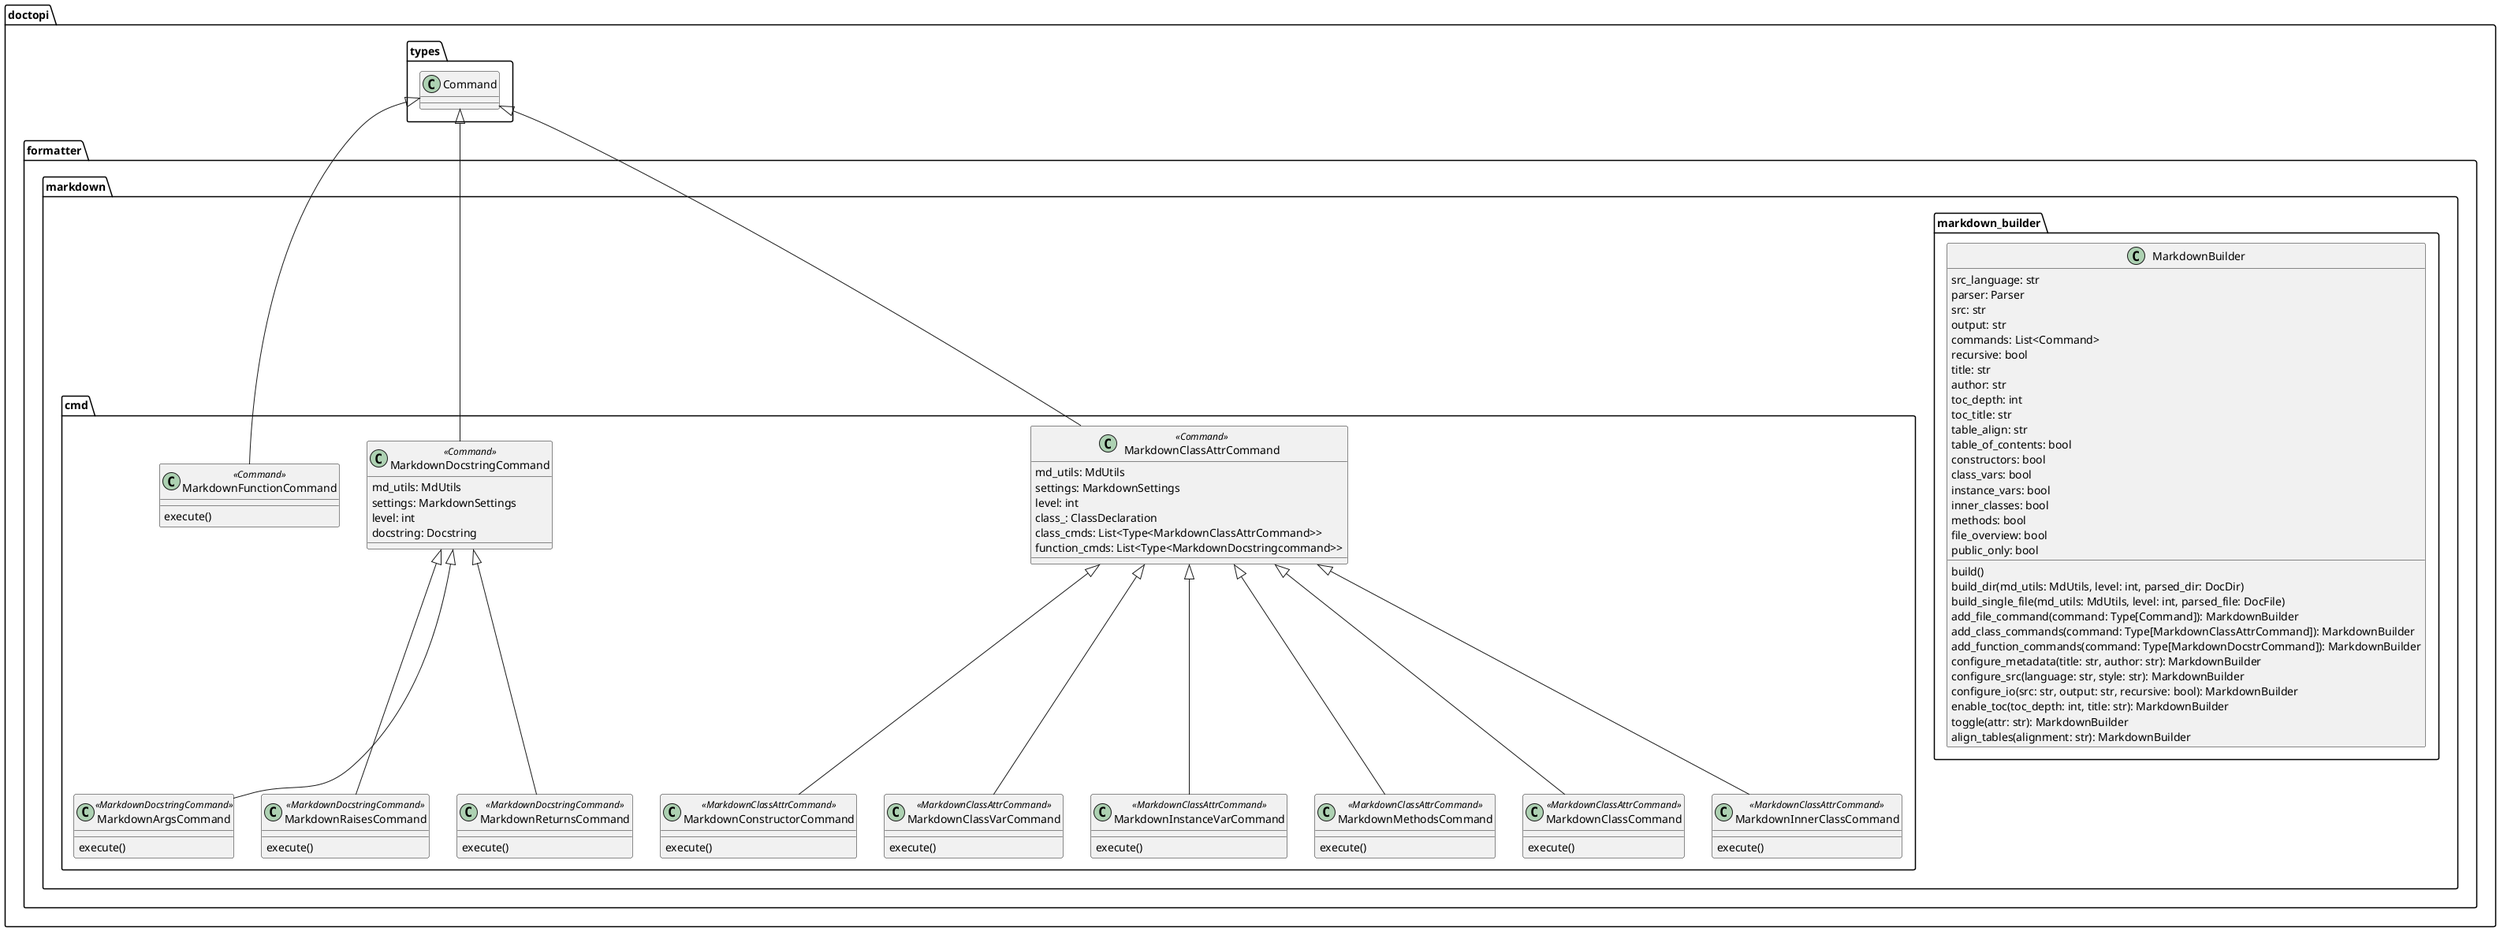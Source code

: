 @startuml DoctoPi Formatter


namespace doctopi.formatter.markdown.markdown_builder {
    class MarkdownBuilder {
        src_language: str
        parser: Parser
        src: str
        output: str
        commands: List<Command>
        recursive: bool
        title: str
        author: str
        toc_depth: int
        toc_title: str
        table_align: str
        table_of_contents: bool
        constructors: bool
        class_vars: bool
        instance_vars: bool
        inner_classes: bool
        methods: bool
        file_overview: bool
        public_only: bool
        build()
        build_dir(md_utils: MdUtils, level: int, parsed_dir: DocDir)
        build_single_file(md_utils: MdUtils, level: int, parsed_file: DocFile)
        add_file_command(command: Type[Command]): MarkdownBuilder
        add_class_commands(command: Type[MarkdownClassAttrCommand]): MarkdownBuilder
        add_function_commands(command: Type[MarkdownDocstrCommand]): MarkdownBuilder
        configure_metadata(title: str, author: str): MarkdownBuilder
        configure_src(language: str, style: str): MarkdownBuilder
        configure_io(src: str, output: str, recursive: bool): MarkdownBuilder
        enable_toc(toc_depth: int, title: str): MarkdownBuilder
        toggle(attr: str): MarkdownBuilder
        align_tables(alignment: str): MarkdownBuilder
    }
}

doctopi.types.Command <|-- doctopi.formatter.markdown.cmd.MarkdownClassAttrCommand
doctopi.types.Command <|-- doctopi.formatter.markdown.cmd.MarkdownDocstringCommand
doctopi.types.Command <|-- doctopi.formatter.markdown.cmd.MarkdownFunctionCommand

namespace doctopi.formatter.markdown.cmd {

    MarkdownClassAttrCommand <|-- MarkdownConstructorCommand
    MarkdownClassAttrCommand <|-- MarkdownClassVarCommand
    MarkdownClassAttrCommand <|-- MarkdownInstanceVarCommand
    MarkdownClassAttrCommand <|-- MarkdownMethodsCommand
    MarkdownClassAttrCommand <|-- MarkdownClassCommand
    MarkdownClassAttrCommand <|-- MarkdownInnerClassCommand

    class MarkdownClassAttrCommand <<Command>> {
        md_utils: MdUtils
        settings: MarkdownSettings
        level: int
        class_: ClassDeclaration
        class_cmds: List<Type<MarkdownClassAttrCommand>>
        function_cmds: List<Type<MarkdownDocstringcommand>>
    }

    class MarkdownConstructorCommand <<MarkdownClassAttrCommand>> {
        execute()
    }

    class MarkdownClassVarCommand <<MarkdownClassAttrCommand>> {
        execute()
    }

    class MarkdownInstanceVarCommand <<MarkdownClassAttrCommand>> {
        execute()
    }

    class MarkdownMethodsCommand <<MarkdownClassAttrCommand>> {
        execute()
    }

    class MarkdownClassCommand <<MarkdownClassAttrCommand>> {
        execute()
    }

    class MarkdownInnerClassCommand <<MarkdownClassAttrCommand>> {
        execute()
    }

    class MarkdownDocstringCommand <<Command>> {
        md_utils: MdUtils
        settings: MarkdownSettings
        level: int
        docstring: Docstring
    }

    MarkdownDocstringCommand <|-- MarkdownArgsCommand
    MarkdownDocstringCommand <|-- MarkdownRaisesCommand
    MarkdownDocstringCommand <|-- MarkdownReturnsCommand

    class MarkdownArgsCommand <<MarkdownDocstringCommand>> {
        execute()
    }

    class MarkdownRaisesCommand <<MarkdownDocstringCommand>> {
        execute()
    }

    class MarkdownReturnsCommand <<MarkdownDocstringCommand>> {
        execute()
    }

    class MarkdownFunctionCommand <<Command>> {
        execute()
    }
}

@enduml
